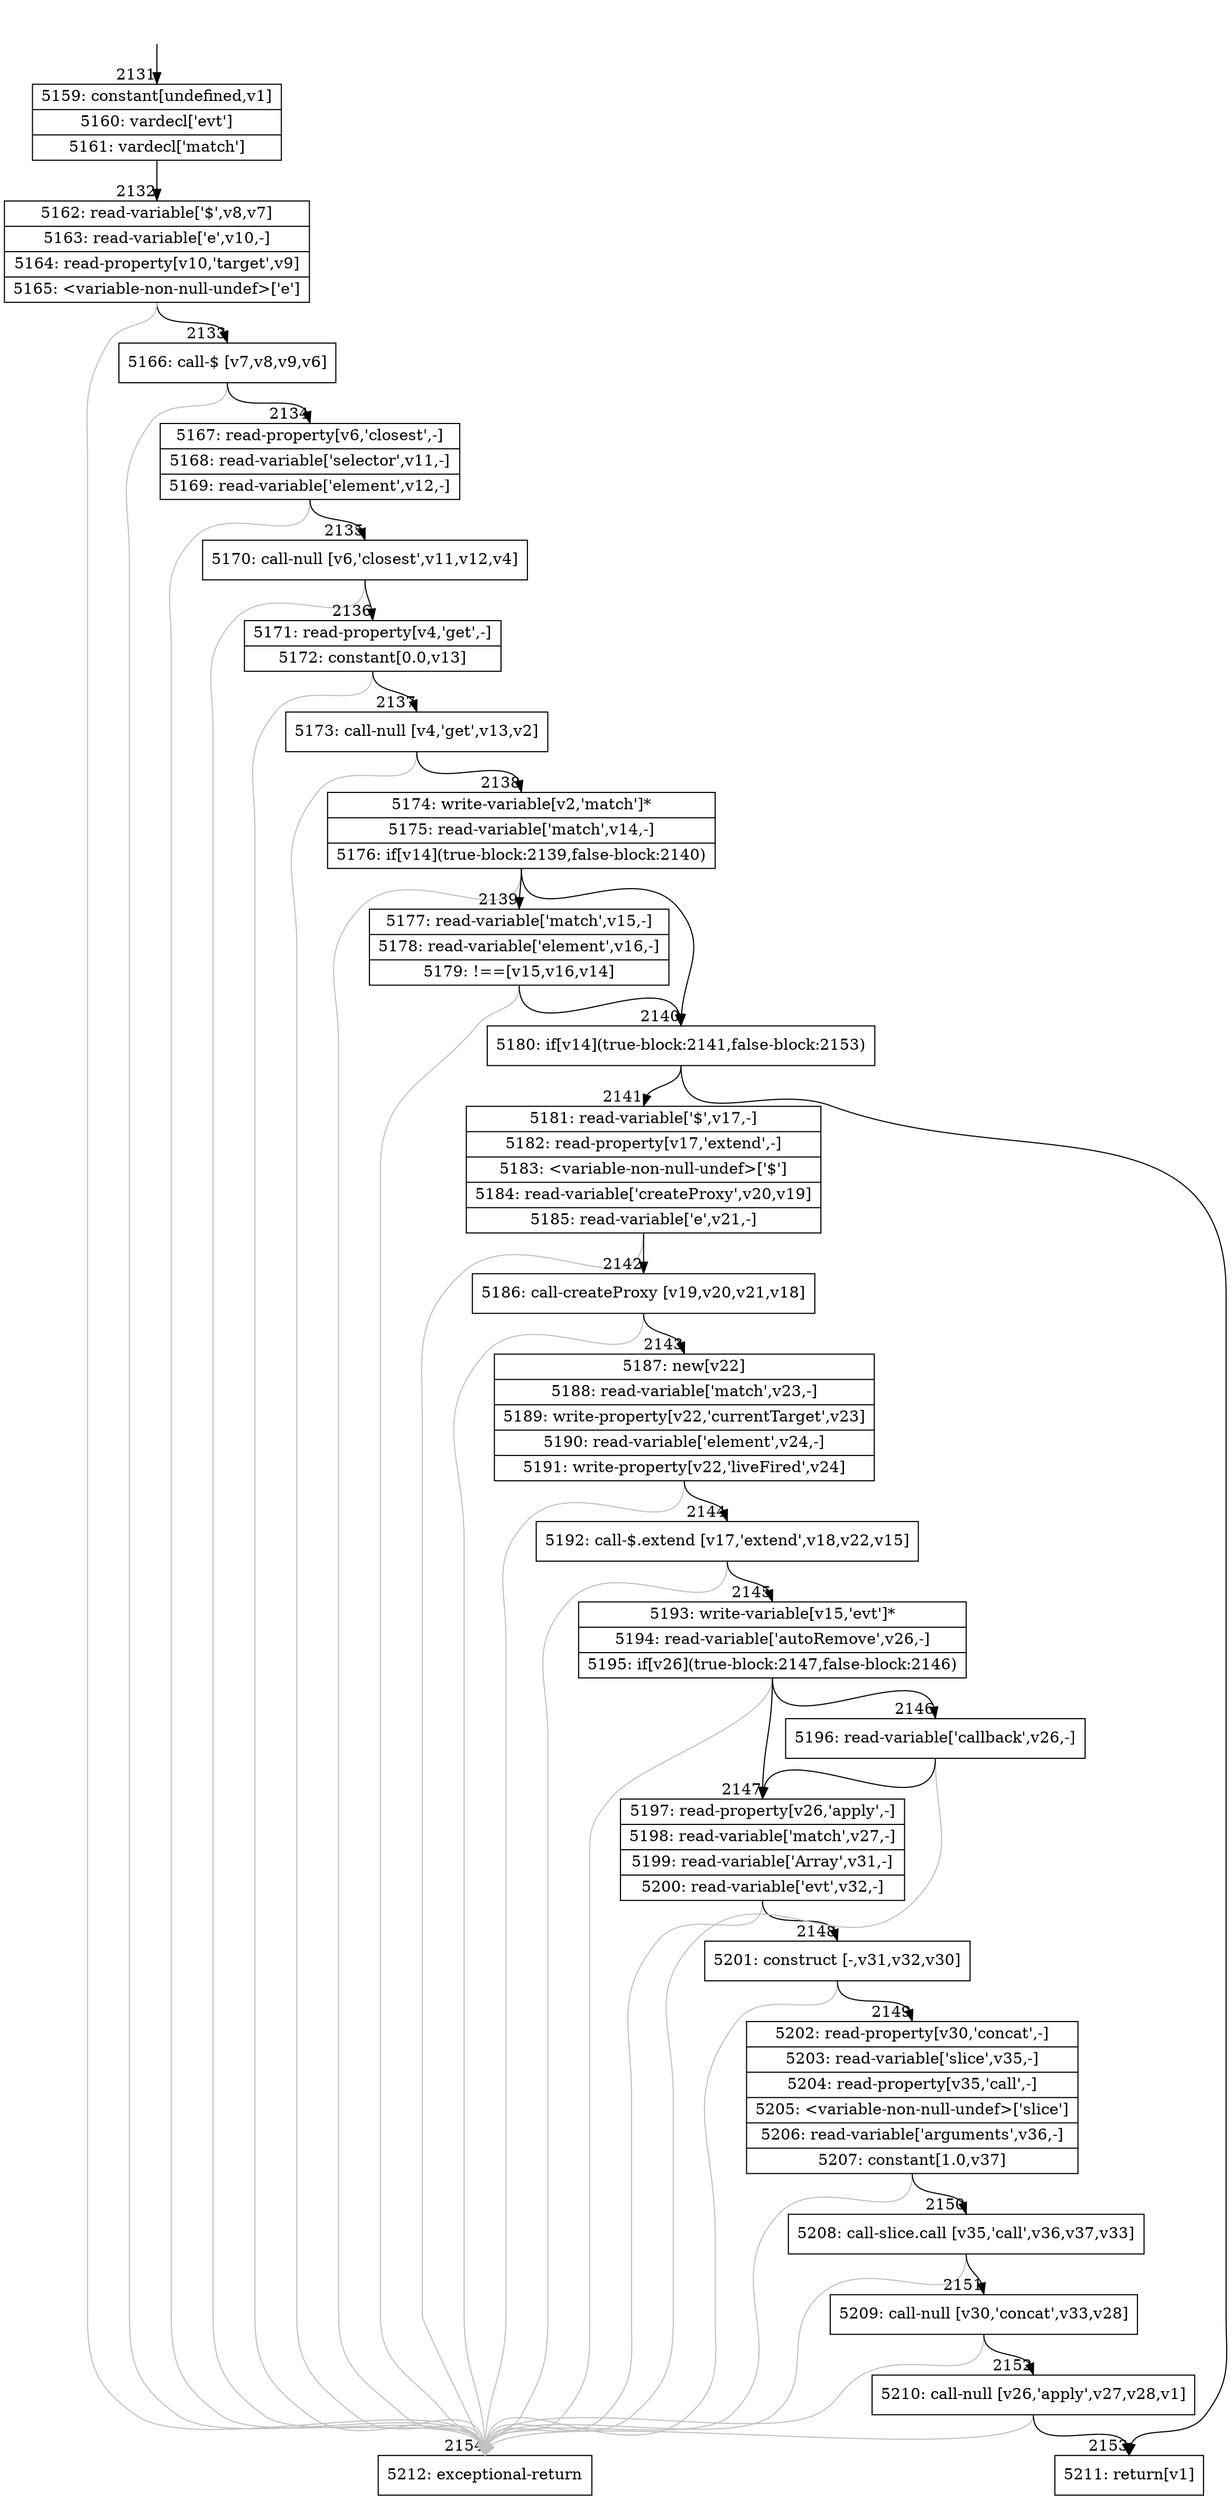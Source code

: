 digraph {
rankdir="TD"
BB_entry199[shape=none,label=""];
BB_entry199 -> BB2131 [tailport=s, headport=n, headlabel="    2131"]
BB2131 [shape=record label="{5159: constant[undefined,v1]|5160: vardecl['evt']|5161: vardecl['match']}" ] 
BB2131 -> BB2132 [tailport=s, headport=n, headlabel="      2132"]
BB2132 [shape=record label="{5162: read-variable['$',v8,v7]|5163: read-variable['e',v10,-]|5164: read-property[v10,'target',v9]|5165: \<variable-non-null-undef\>['e']}" ] 
BB2132 -> BB2133 [tailport=s, headport=n, headlabel="      2133"]
BB2132 -> BB2154 [tailport=s, headport=n, color=gray, headlabel="      2154"]
BB2133 [shape=record label="{5166: call-$ [v7,v8,v9,v6]}" ] 
BB2133 -> BB2134 [tailport=s, headport=n, headlabel="      2134"]
BB2133 -> BB2154 [tailport=s, headport=n, color=gray]
BB2134 [shape=record label="{5167: read-property[v6,'closest',-]|5168: read-variable['selector',v11,-]|5169: read-variable['element',v12,-]}" ] 
BB2134 -> BB2135 [tailport=s, headport=n, headlabel="      2135"]
BB2134 -> BB2154 [tailport=s, headport=n, color=gray]
BB2135 [shape=record label="{5170: call-null [v6,'closest',v11,v12,v4]}" ] 
BB2135 -> BB2136 [tailport=s, headport=n, headlabel="      2136"]
BB2135 -> BB2154 [tailport=s, headport=n, color=gray]
BB2136 [shape=record label="{5171: read-property[v4,'get',-]|5172: constant[0.0,v13]}" ] 
BB2136 -> BB2137 [tailport=s, headport=n, headlabel="      2137"]
BB2136 -> BB2154 [tailport=s, headport=n, color=gray]
BB2137 [shape=record label="{5173: call-null [v4,'get',v13,v2]}" ] 
BB2137 -> BB2138 [tailport=s, headport=n, headlabel="      2138"]
BB2137 -> BB2154 [tailport=s, headport=n, color=gray]
BB2138 [shape=record label="{5174: write-variable[v2,'match']*|5175: read-variable['match',v14,-]|5176: if[v14](true-block:2139,false-block:2140)}" ] 
BB2138 -> BB2140 [tailport=s, headport=n, headlabel="      2140"]
BB2138 -> BB2139 [tailport=s, headport=n, headlabel="      2139"]
BB2138 -> BB2154 [tailport=s, headport=n, color=gray]
BB2139 [shape=record label="{5177: read-variable['match',v15,-]|5178: read-variable['element',v16,-]|5179: !==[v15,v16,v14]}" ] 
BB2139 -> BB2140 [tailport=s, headport=n]
BB2139 -> BB2154 [tailport=s, headport=n, color=gray]
BB2140 [shape=record label="{5180: if[v14](true-block:2141,false-block:2153)}" ] 
BB2140 -> BB2141 [tailport=s, headport=n, headlabel="      2141"]
BB2140 -> BB2153 [tailport=s, headport=n, headlabel="      2153"]
BB2141 [shape=record label="{5181: read-variable['$',v17,-]|5182: read-property[v17,'extend',-]|5183: \<variable-non-null-undef\>['$']|5184: read-variable['createProxy',v20,v19]|5185: read-variable['e',v21,-]}" ] 
BB2141 -> BB2142 [tailport=s, headport=n, headlabel="      2142"]
BB2141 -> BB2154 [tailport=s, headport=n, color=gray]
BB2142 [shape=record label="{5186: call-createProxy [v19,v20,v21,v18]}" ] 
BB2142 -> BB2143 [tailport=s, headport=n, headlabel="      2143"]
BB2142 -> BB2154 [tailport=s, headport=n, color=gray]
BB2143 [shape=record label="{5187: new[v22]|5188: read-variable['match',v23,-]|5189: write-property[v22,'currentTarget',v23]|5190: read-variable['element',v24,-]|5191: write-property[v22,'liveFired',v24]}" ] 
BB2143 -> BB2144 [tailport=s, headport=n, headlabel="      2144"]
BB2143 -> BB2154 [tailport=s, headport=n, color=gray]
BB2144 [shape=record label="{5192: call-$.extend [v17,'extend',v18,v22,v15]}" ] 
BB2144 -> BB2145 [tailport=s, headport=n, headlabel="      2145"]
BB2144 -> BB2154 [tailport=s, headport=n, color=gray]
BB2145 [shape=record label="{5193: write-variable[v15,'evt']*|5194: read-variable['autoRemove',v26,-]|5195: if[v26](true-block:2147,false-block:2146)}" ] 
BB2145 -> BB2147 [tailport=s, headport=n, headlabel="      2147"]
BB2145 -> BB2146 [tailport=s, headport=n, headlabel="      2146"]
BB2145 -> BB2154 [tailport=s, headport=n, color=gray]
BB2146 [shape=record label="{5196: read-variable['callback',v26,-]}" ] 
BB2146 -> BB2147 [tailport=s, headport=n]
BB2146 -> BB2154 [tailport=s, headport=n, color=gray]
BB2147 [shape=record label="{5197: read-property[v26,'apply',-]|5198: read-variable['match',v27,-]|5199: read-variable['Array',v31,-]|5200: read-variable['evt',v32,-]}" ] 
BB2147 -> BB2148 [tailport=s, headport=n, headlabel="      2148"]
BB2147 -> BB2154 [tailport=s, headport=n, color=gray]
BB2148 [shape=record label="{5201: construct [-,v31,v32,v30]}" ] 
BB2148 -> BB2149 [tailport=s, headport=n, headlabel="      2149"]
BB2148 -> BB2154 [tailport=s, headport=n, color=gray]
BB2149 [shape=record label="{5202: read-property[v30,'concat',-]|5203: read-variable['slice',v35,-]|5204: read-property[v35,'call',-]|5205: \<variable-non-null-undef\>['slice']|5206: read-variable['arguments',v36,-]|5207: constant[1.0,v37]}" ] 
BB2149 -> BB2150 [tailport=s, headport=n, headlabel="      2150"]
BB2149 -> BB2154 [tailport=s, headport=n, color=gray]
BB2150 [shape=record label="{5208: call-slice.call [v35,'call',v36,v37,v33]}" ] 
BB2150 -> BB2151 [tailport=s, headport=n, headlabel="      2151"]
BB2150 -> BB2154 [tailport=s, headport=n, color=gray]
BB2151 [shape=record label="{5209: call-null [v30,'concat',v33,v28]}" ] 
BB2151 -> BB2152 [tailport=s, headport=n, headlabel="      2152"]
BB2151 -> BB2154 [tailport=s, headport=n, color=gray]
BB2152 [shape=record label="{5210: call-null [v26,'apply',v27,v28,v1]}" ] 
BB2152 -> BB2153 [tailport=s, headport=n]
BB2152 -> BB2154 [tailport=s, headport=n, color=gray]
BB2153 [shape=record label="{5211: return[v1]}" ] 
BB2154 [shape=record label="{5212: exceptional-return}" ] 
//#$~ 1082
}
